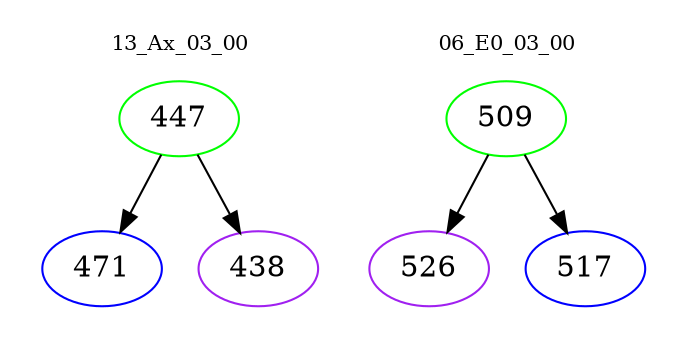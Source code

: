 digraph{
subgraph cluster_0 {
color = white
label = "13_Ax_03_00";
fontsize=10;
T0_447 [label="447", color="green"]
T0_447 -> T0_471 [color="black"]
T0_471 [label="471", color="blue"]
T0_447 -> T0_438 [color="black"]
T0_438 [label="438", color="purple"]
}
subgraph cluster_1 {
color = white
label = "06_E0_03_00";
fontsize=10;
T1_509 [label="509", color="green"]
T1_509 -> T1_526 [color="black"]
T1_526 [label="526", color="purple"]
T1_509 -> T1_517 [color="black"]
T1_517 [label="517", color="blue"]
}
}
